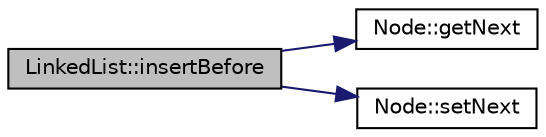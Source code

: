 digraph "LinkedList::insertBefore"
{
 // INTERACTIVE_SVG=YES
  edge [fontname="Helvetica",fontsize="10",labelfontname="Helvetica",labelfontsize="10"];
  node [fontname="Helvetica",fontsize="10",shape=record];
  rankdir="LR";
  Node76 [label="LinkedList::insertBefore",height=0.2,width=0.4,color="black", fillcolor="grey75", style="filled", fontcolor="black"];
  Node76 -> Node77 [color="midnightblue",fontsize="10",style="solid"];
  Node77 [label="Node::getNext",height=0.2,width=0.4,color="black", fillcolor="white", style="filled",URL="$class_node.html#ae36639ff267d63e058ce309fde5a9913"];
  Node76 -> Node78 [color="midnightblue",fontsize="10",style="solid"];
  Node78 [label="Node::setNext",height=0.2,width=0.4,color="black", fillcolor="white", style="filled",URL="$class_node.html#a89b12aca90acdf6a8a547cbdab9b80a5"];
}
